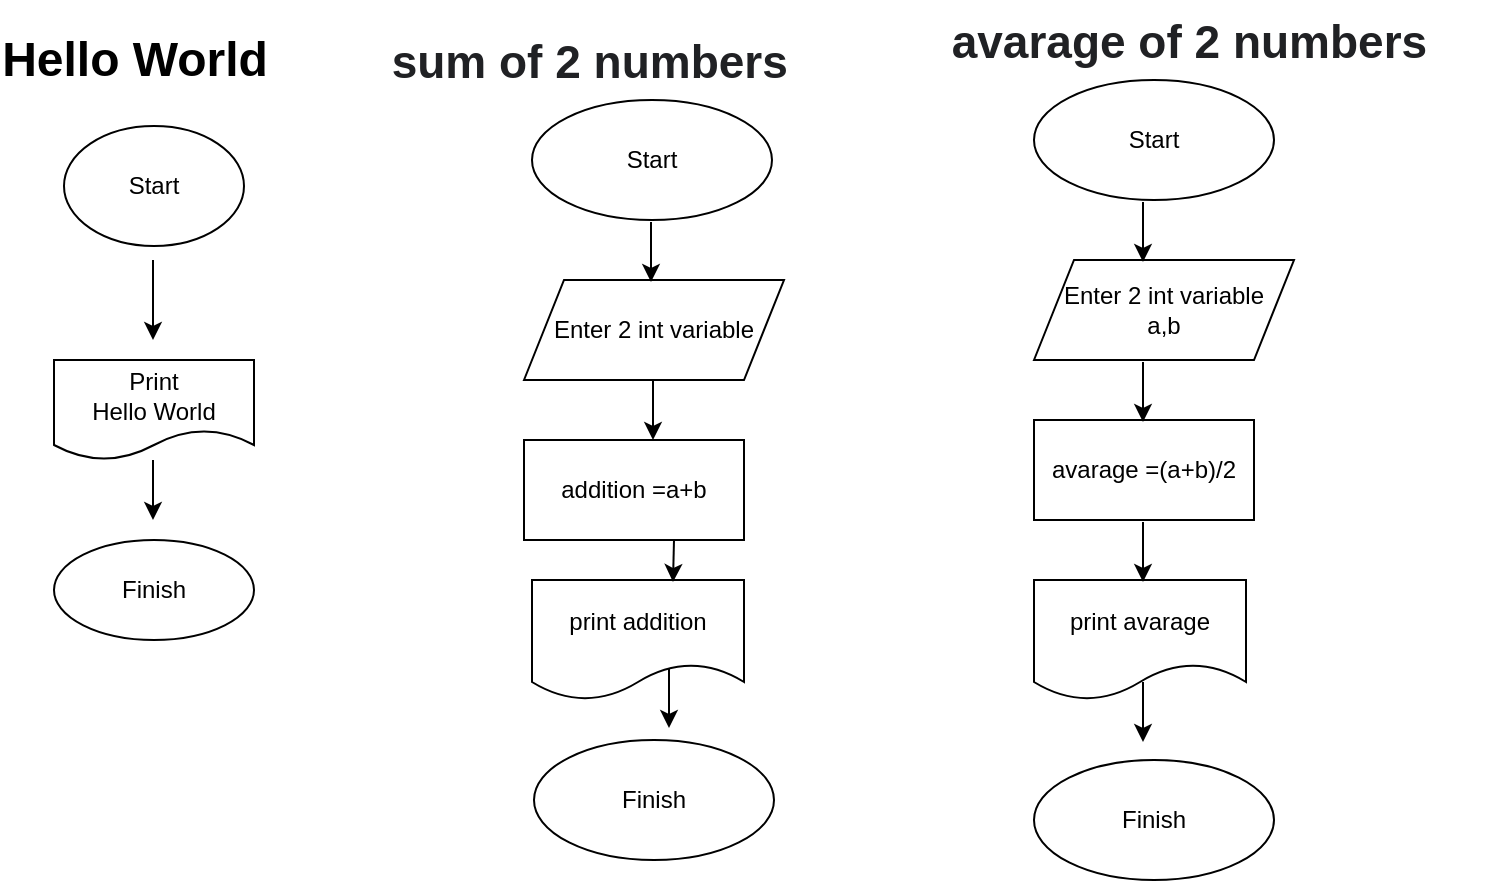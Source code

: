 <mxfile version="15.6.8" type="github">
  <diagram id="C5RBs43oDa-KdzZeNtuy" name="Page-1">
    <mxGraphModel dx="1185" dy="1831" grid="1" gridSize="10" guides="1" tooltips="1" connect="1" arrows="1" fold="1" page="1" pageScale="1" pageWidth="827" pageHeight="1169" math="0" shadow="0">
      <root>
        <mxCell id="WIyWlLk6GJQsqaUBKTNV-0" />
        <mxCell id="WIyWlLk6GJQsqaUBKTNV-1" parent="WIyWlLk6GJQsqaUBKTNV-0" />
        <mxCell id="6AsahDRtnpimWXFHmOEH-0" value="Start" style="ellipse;whiteSpace=wrap;html=1;" vertex="1" parent="WIyWlLk6GJQsqaUBKTNV-1">
          <mxGeometry x="95" y="-167" width="90" height="60" as="geometry" />
        </mxCell>
        <mxCell id="6AsahDRtnpimWXFHmOEH-1" value="Print &lt;br&gt;Hello World" style="shape=document;whiteSpace=wrap;html=1;boundedLbl=1;" vertex="1" parent="WIyWlLk6GJQsqaUBKTNV-1">
          <mxGeometry x="90" y="-50" width="100" height="50" as="geometry" />
        </mxCell>
        <mxCell id="6AsahDRtnpimWXFHmOEH-3" value="" style="endArrow=classic;html=1;rounded=0;" edge="1" parent="WIyWlLk6GJQsqaUBKTNV-1">
          <mxGeometry width="50" height="50" relative="1" as="geometry">
            <mxPoint x="139.5" y="-100" as="sourcePoint" />
            <mxPoint x="139.5" y="-60" as="targetPoint" />
          </mxGeometry>
        </mxCell>
        <mxCell id="6AsahDRtnpimWXFHmOEH-4" value="" style="endArrow=classic;html=1;rounded=0;" edge="1" parent="WIyWlLk6GJQsqaUBKTNV-1">
          <mxGeometry width="50" height="50" relative="1" as="geometry">
            <mxPoint x="139.5" as="sourcePoint" />
            <mxPoint x="139.5" y="30" as="targetPoint" />
          </mxGeometry>
        </mxCell>
        <mxCell id="6AsahDRtnpimWXFHmOEH-5" value="Finish" style="ellipse;whiteSpace=wrap;html=1;" vertex="1" parent="WIyWlLk6GJQsqaUBKTNV-1">
          <mxGeometry x="90" y="40" width="100" height="50" as="geometry" />
        </mxCell>
        <mxCell id="6AsahDRtnpimWXFHmOEH-6" value="Start" style="ellipse;whiteSpace=wrap;html=1;" vertex="1" parent="WIyWlLk6GJQsqaUBKTNV-1">
          <mxGeometry x="329" y="-180" width="120" height="60" as="geometry" />
        </mxCell>
        <mxCell id="6AsahDRtnpimWXFHmOEH-8" value="Enter 2 int variable" style="shape=parallelogram;perimeter=parallelogramPerimeter;whiteSpace=wrap;html=1;fixedSize=1;" vertex="1" parent="WIyWlLk6GJQsqaUBKTNV-1">
          <mxGeometry x="325" y="-90" width="130" height="50" as="geometry" />
        </mxCell>
        <mxCell id="6AsahDRtnpimWXFHmOEH-9" value="addition =a+b" style="rounded=0;whiteSpace=wrap;html=1;" vertex="1" parent="WIyWlLk6GJQsqaUBKTNV-1">
          <mxGeometry x="325" y="-10" width="110" height="50" as="geometry" />
        </mxCell>
        <mxCell id="6AsahDRtnpimWXFHmOEH-10" value="print addition" style="shape=document;whiteSpace=wrap;html=1;boundedLbl=1;" vertex="1" parent="WIyWlLk6GJQsqaUBKTNV-1">
          <mxGeometry x="329" y="60" width="106" height="60" as="geometry" />
        </mxCell>
        <mxCell id="6AsahDRtnpimWXFHmOEH-11" value="Finish" style="ellipse;whiteSpace=wrap;html=1;" vertex="1" parent="WIyWlLk6GJQsqaUBKTNV-1">
          <mxGeometry x="330" y="140" width="120" height="60" as="geometry" />
        </mxCell>
        <mxCell id="6AsahDRtnpimWXFHmOEH-12" value="Start" style="ellipse;whiteSpace=wrap;html=1;" vertex="1" parent="WIyWlLk6GJQsqaUBKTNV-1">
          <mxGeometry x="580" y="-190" width="120" height="60" as="geometry" />
        </mxCell>
        <mxCell id="6AsahDRtnpimWXFHmOEH-13" value="Enter 2 int variable&lt;br&gt;a,b" style="shape=parallelogram;perimeter=parallelogramPerimeter;whiteSpace=wrap;html=1;fixedSize=1;" vertex="1" parent="WIyWlLk6GJQsqaUBKTNV-1">
          <mxGeometry x="580" y="-100" width="130" height="50" as="geometry" />
        </mxCell>
        <mxCell id="6AsahDRtnpimWXFHmOEH-14" value="avarage =(a+b)/2" style="rounded=0;whiteSpace=wrap;html=1;" vertex="1" parent="WIyWlLk6GJQsqaUBKTNV-1">
          <mxGeometry x="580" y="-20" width="110" height="50" as="geometry" />
        </mxCell>
        <mxCell id="6AsahDRtnpimWXFHmOEH-15" value="print avarage" style="shape=document;whiteSpace=wrap;html=1;boundedLbl=1;" vertex="1" parent="WIyWlLk6GJQsqaUBKTNV-1">
          <mxGeometry x="580" y="60" width="106" height="60" as="geometry" />
        </mxCell>
        <mxCell id="6AsahDRtnpimWXFHmOEH-16" value="Finish" style="ellipse;whiteSpace=wrap;html=1;" vertex="1" parent="WIyWlLk6GJQsqaUBKTNV-1">
          <mxGeometry x="580" y="150" width="120" height="60" as="geometry" />
        </mxCell>
        <mxCell id="6AsahDRtnpimWXFHmOEH-17" value="" style="endArrow=classic;html=1;rounded=0;" edge="1" parent="WIyWlLk6GJQsqaUBKTNV-1">
          <mxGeometry width="50" height="50" relative="1" as="geometry">
            <mxPoint x="634.5" y="-129" as="sourcePoint" />
            <mxPoint x="634.5" y="-99" as="targetPoint" />
          </mxGeometry>
        </mxCell>
        <mxCell id="6AsahDRtnpimWXFHmOEH-18" value="" style="endArrow=classic;html=1;rounded=0;" edge="1" parent="WIyWlLk6GJQsqaUBKTNV-1">
          <mxGeometry width="50" height="50" relative="1" as="geometry">
            <mxPoint x="634.5" y="-49" as="sourcePoint" />
            <mxPoint x="634.5" y="-19" as="targetPoint" />
          </mxGeometry>
        </mxCell>
        <mxCell id="6AsahDRtnpimWXFHmOEH-19" value="" style="endArrow=classic;html=1;rounded=0;" edge="1" parent="WIyWlLk6GJQsqaUBKTNV-1">
          <mxGeometry width="50" height="50" relative="1" as="geometry">
            <mxPoint x="634.5" y="31" as="sourcePoint" />
            <mxPoint x="634.5" y="61" as="targetPoint" />
          </mxGeometry>
        </mxCell>
        <mxCell id="6AsahDRtnpimWXFHmOEH-20" value="" style="endArrow=classic;html=1;rounded=0;" edge="1" parent="WIyWlLk6GJQsqaUBKTNV-1">
          <mxGeometry width="50" height="50" relative="1" as="geometry">
            <mxPoint x="634.5" y="111" as="sourcePoint" />
            <mxPoint x="634.5" y="141" as="targetPoint" />
          </mxGeometry>
        </mxCell>
        <mxCell id="6AsahDRtnpimWXFHmOEH-21" value="" style="endArrow=classic;html=1;rounded=0;" edge="1" parent="WIyWlLk6GJQsqaUBKTNV-1">
          <mxGeometry width="50" height="50" relative="1" as="geometry">
            <mxPoint x="397.5" y="104" as="sourcePoint" />
            <mxPoint x="397.5" y="134" as="targetPoint" />
          </mxGeometry>
        </mxCell>
        <mxCell id="6AsahDRtnpimWXFHmOEH-22" value="" style="endArrow=classic;html=1;rounded=0;" edge="1" parent="WIyWlLk6GJQsqaUBKTNV-1">
          <mxGeometry width="50" height="50" relative="1" as="geometry">
            <mxPoint x="400" y="40" as="sourcePoint" />
            <mxPoint x="399.5" y="61" as="targetPoint" />
          </mxGeometry>
        </mxCell>
        <mxCell id="6AsahDRtnpimWXFHmOEH-23" value="" style="endArrow=classic;html=1;rounded=0;" edge="1" parent="WIyWlLk6GJQsqaUBKTNV-1">
          <mxGeometry width="50" height="50" relative="1" as="geometry">
            <mxPoint x="389.5" y="-40" as="sourcePoint" />
            <mxPoint x="389.5" y="-10" as="targetPoint" />
          </mxGeometry>
        </mxCell>
        <mxCell id="6AsahDRtnpimWXFHmOEH-24" value="" style="endArrow=classic;html=1;rounded=0;" edge="1" parent="WIyWlLk6GJQsqaUBKTNV-1">
          <mxGeometry width="50" height="50" relative="1" as="geometry">
            <mxPoint x="388.5" y="-119" as="sourcePoint" />
            <mxPoint x="388.5" y="-89" as="targetPoint" />
          </mxGeometry>
        </mxCell>
        <mxCell id="6AsahDRtnpimWXFHmOEH-25" value="Hello World" style="text;strokeColor=none;fillColor=none;html=1;fontSize=24;fontStyle=1;verticalAlign=middle;align=center;" vertex="1" parent="WIyWlLk6GJQsqaUBKTNV-1">
          <mxGeometry x="80" y="-220" width="100" height="40" as="geometry" />
        </mxCell>
        <mxCell id="6AsahDRtnpimWXFHmOEH-26" value="&lt;pre class=&quot;tw-data-text tw-text-large XcVN5d tw-ta&quot; id=&quot;tw-target-text&quot; dir=&quot;ltr&quot; style=&quot;font-family: inherit ; line-height: 36px ; border: none ; padding: 2px 0.14em 2px 0px ; position: relative ; margin-top: -2px ; margin-bottom: -2px ; resize: none ; overflow: hidden ; text-align: left ; width: 270px ; overflow-wrap: break-word ; color: rgb(32 , 33 , 36)&quot;&gt;&lt;span class=&quot;Y2IQFc&quot; lang=&quot;en&quot;&gt;&lt;font style=&quot;font-size: 23px&quot;&gt;sum of 2 numbers&lt;/font&gt;&lt;/span&gt;&lt;/pre&gt;" style="text;strokeColor=none;fillColor=none;html=1;fontSize=24;fontStyle=1;verticalAlign=middle;align=center;" vertex="1" parent="WIyWlLk6GJQsqaUBKTNV-1">
          <mxGeometry x="260" y="-220" width="270" height="40" as="geometry" />
        </mxCell>
        <mxCell id="6AsahDRtnpimWXFHmOEH-27" value="&lt;pre class=&quot;tw-data-text tw-text-large XcVN5d tw-ta&quot; id=&quot;tw-target-text&quot; dir=&quot;ltr&quot; style=&quot;font-family: inherit ; line-height: 36px ; border: none ; padding: 2px 0.14em 2px 0px ; position: relative ; margin-top: -2px ; margin-bottom: -2px ; resize: none ; overflow: hidden ; text-align: left ; width: 270px ; overflow-wrap: break-word ; color: rgb(32 , 33 , 36)&quot;&gt;&lt;span class=&quot;Y2IQFc&quot; lang=&quot;en&quot;&gt;&lt;font style=&quot;font-size: 23px&quot;&gt;avarage of 2 numbers&lt;/font&gt;&lt;/span&gt;&lt;/pre&gt;" style="text;strokeColor=none;fillColor=none;html=1;fontSize=24;fontStyle=1;verticalAlign=middle;align=center;" vertex="1" parent="WIyWlLk6GJQsqaUBKTNV-1">
          <mxGeometry x="540" y="-230" width="270" height="40" as="geometry" />
        </mxCell>
      </root>
    </mxGraphModel>
  </diagram>
</mxfile>
